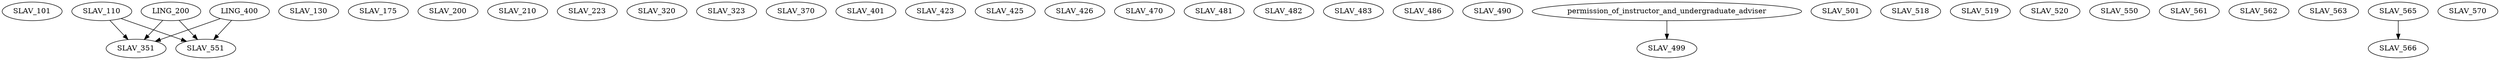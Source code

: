 digraph G {
    SLAV_101;
    SLAV_110;
    SLAV_130;
    SLAV_175;
    SLAV_200;
    SLAV_210;
    SLAV_223;
    SLAV_320;
    SLAV_323;
    edge [color=black];
    SLAV_110 -> SLAV_351;
    LING_200 -> SLAV_351;
    LING_400 -> SLAV_351;
    SLAV_370;
    SLAV_401;
    SLAV_423;
    SLAV_425;
    SLAV_426;
    SLAV_470;
    SLAV_481;
    SLAV_482;
    SLAV_483;
    SLAV_486;
    SLAV_490;
    edge [color=black];
    permission_of_instructor_and_undergraduate_adviser -> SLAV_499;
    SLAV_501;
    SLAV_518;
    SLAV_519;
    SLAV_520;
    SLAV_550;
    edge [color=black];
    SLAV_110 -> SLAV_551;
    LING_200 -> SLAV_551;
    LING_400 -> SLAV_551;
    SLAV_561;
    SLAV_562;
    SLAV_563;
    SLAV_565;
    edge [color=black];
    SLAV_565 -> SLAV_566;
    SLAV_570;
}
